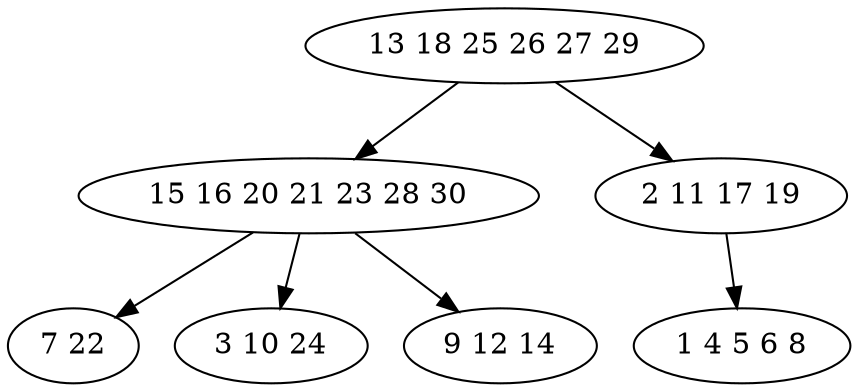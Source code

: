 digraph true_tree {
	"0" -> "1"
	"1" -> "2"
	"1" -> "3"
	"0" -> "4"
	"1" -> "5"
	"4" -> "6"
	"0" [label="13 18 25 26 27 29"];
	"1" [label="15 16 20 21 23 28 30"];
	"2" [label="7 22"];
	"3" [label="3 10 24"];
	"4" [label="2 11 17 19"];
	"5" [label="9 12 14"];
	"6" [label="1 4 5 6 8"];
}
